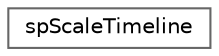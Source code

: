 digraph "类继承关系图"
{
 // LATEX_PDF_SIZE
  bgcolor="transparent";
  edge [fontname=Helvetica,fontsize=10,labelfontname=Helvetica,labelfontsize=10];
  node [fontname=Helvetica,fontsize=10,shape=box,height=0.2,width=0.4];
  rankdir="LR";
  Node0 [id="Node000000",label="spScaleTimeline",height=0.2,width=0.4,color="grey40", fillcolor="white", style="filled",URL="$structsp_scale_timeline.html",tooltip=" "];
}
